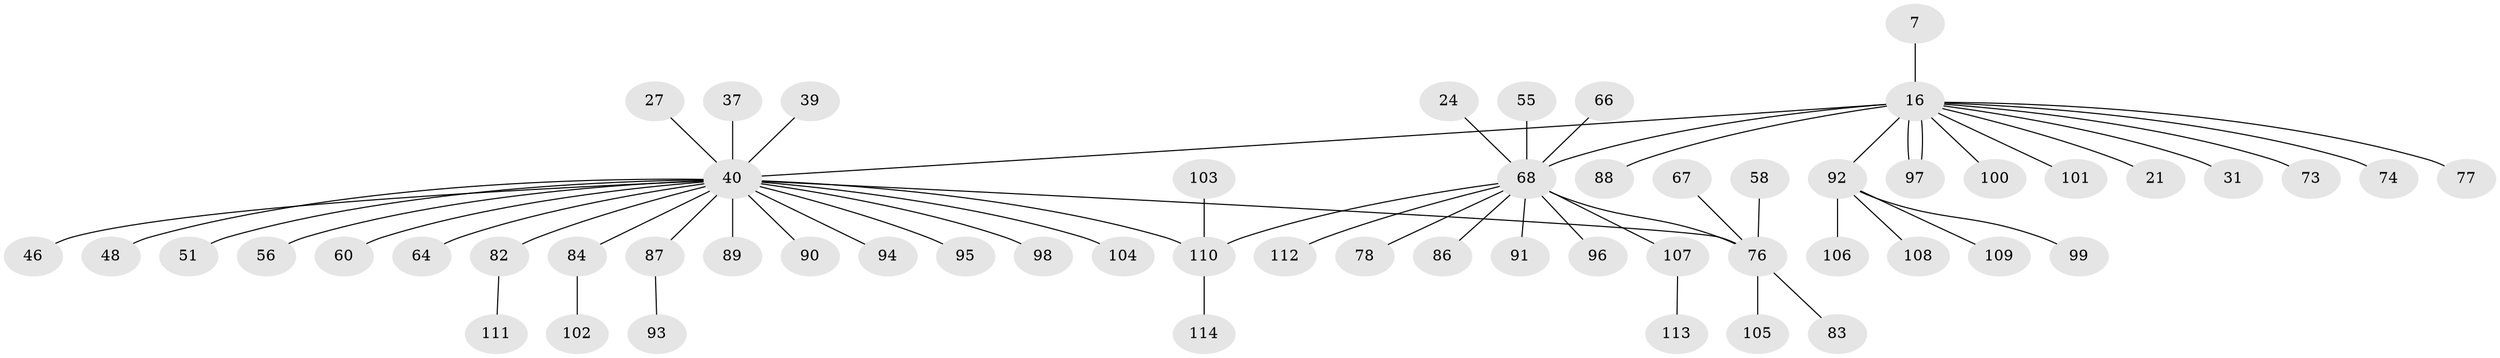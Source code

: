 // original degree distribution, {11: 0.008771929824561403, 4: 0.043859649122807015, 18: 0.008771929824561403, 10: 0.008771929824561403, 7: 0.008771929824561403, 1: 0.6578947368421053, 5: 0.017543859649122806, 6: 0.017543859649122806, 2: 0.15789473684210525, 3: 0.05263157894736842, 14: 0.008771929824561403, 9: 0.008771929824561403}
// Generated by graph-tools (version 1.1) at 2025/50/03/04/25 21:50:43]
// undirected, 57 vertices, 59 edges
graph export_dot {
graph [start="1"]
  node [color=gray90,style=filled];
  7;
  16 [super="+4"];
  21;
  24;
  27;
  31;
  37;
  39;
  40 [super="+12"];
  46;
  48 [super="+38"];
  51;
  55 [super="+41"];
  56;
  58;
  60;
  64;
  66;
  67;
  68 [super="+1+61"];
  73;
  74;
  76 [super="+49+17"];
  77 [super="+50"];
  78;
  82 [super="+79"];
  83;
  84 [super="+26"];
  86;
  87;
  88;
  89;
  90 [super="+44"];
  91 [super="+10"];
  92 [super="+19+25+80+13+47+53+69+70+81"];
  93;
  94;
  95;
  96;
  97;
  98;
  99 [super="+59"];
  100;
  101;
  102;
  103;
  104;
  105 [super="+62"];
  106 [super="+23"];
  107 [super="+32+43"];
  108;
  109;
  110 [super="+65+36+42+45+57+63+71+72+75+85"];
  111;
  112;
  113;
  114;
  7 -- 16;
  16 -- 31;
  16 -- 40 [weight=2];
  16 -- 68 [weight=3];
  16 -- 73;
  16 -- 88;
  16 -- 97;
  16 -- 97;
  16 -- 100;
  16 -- 101;
  16 -- 74;
  16 -- 21;
  16 -- 92;
  16 -- 77;
  24 -- 68;
  27 -- 40;
  37 -- 40;
  39 -- 40;
  40 -- 46;
  40 -- 56;
  40 -- 94;
  40 -- 95;
  40 -- 64;
  40 -- 76;
  40 -- 87;
  40 -- 89;
  40 -- 98;
  40 -- 104;
  40 -- 110;
  40 -- 51;
  40 -- 60;
  40 -- 84;
  40 -- 82;
  40 -- 48;
  40 -- 90;
  55 -- 68;
  58 -- 76;
  66 -- 68;
  67 -- 76;
  68 -- 76 [weight=2];
  68 -- 96;
  68 -- 78;
  68 -- 86;
  68 -- 112;
  68 -- 91;
  68 -- 110;
  68 -- 107;
  76 -- 83;
  76 -- 105;
  82 -- 111;
  84 -- 102;
  87 -- 93;
  92 -- 108;
  92 -- 109;
  92 -- 106;
  92 -- 99;
  103 -- 110;
  107 -- 113;
  110 -- 114;
}

